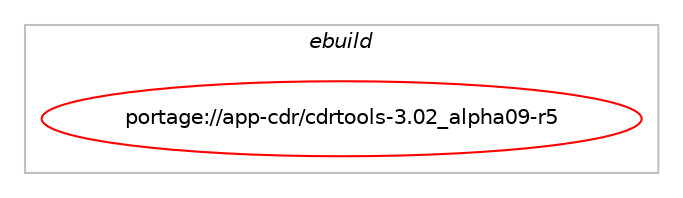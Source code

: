 digraph prolog {

# *************
# Graph options
# *************

newrank=true;
concentrate=true;
compound=true;
graph [rankdir=LR,fontname=Helvetica,fontsize=10,ranksep=1.5];#, ranksep=2.5, nodesep=0.2];
edge  [arrowhead=vee];
node  [fontname=Helvetica,fontsize=10];

# **********
# The ebuild
# **********

subgraph cluster_leftcol {
color=gray;
label=<<i>ebuild</i>>;
id [label="portage://app-cdr/cdrtools-3.02_alpha09-r5", color=red, width=4, href="../app-cdr/cdrtools-3.02_alpha09-r5.svg"];
}

# ****************
# The dependencies
# ****************

subgraph cluster_midcol {
color=gray;
label=<<i>dependencies</i>>;
subgraph cluster_compile {
fillcolor="#eeeeee";
style=filled;
label=<<i>compile</i>>;
# *** BEGIN UNKNOWN DEPENDENCY TYPE (TODO) ***
# id -> equal(use_conditional_group(positive,acl,portage://app-cdr/cdrtools-3.02_alpha09-r5,[package_dependency(portage://app-cdr/cdrtools-3.02_alpha09-r5,install,no,virtual,acl,none,[,,],[],[])]))
# *** END UNKNOWN DEPENDENCY TYPE (TODO) ***

# *** BEGIN UNKNOWN DEPENDENCY TYPE (TODO) ***
# id -> equal(use_conditional_group(positive,caps,portage://app-cdr/cdrtools-3.02_alpha09-r5,[package_dependency(portage://app-cdr/cdrtools-3.02_alpha09-r5,install,no,sys-libs,libcap,none,[,,],[],[])]))
# *** END UNKNOWN DEPENDENCY TYPE (TODO) ***

# *** BEGIN UNKNOWN DEPENDENCY TYPE (TODO) ***
# id -> equal(use_conditional_group(positive,nls,portage://app-cdr/cdrtools-3.02_alpha09-r5,[package_dependency(portage://app-cdr/cdrtools-3.02_alpha09-r5,install,no,virtual,libintl,none,[,,],[],[])]))
# *** END UNKNOWN DEPENDENCY TYPE (TODO) ***

# *** BEGIN UNKNOWN DEPENDENCY TYPE (TODO) ***
# id -> equal(use_conditional_group(positive,selinux,portage://app-cdr/cdrtools-3.02_alpha09-r5,[package_dependency(portage://app-cdr/cdrtools-3.02_alpha09-r5,install,no,sec-policy,selinux-cdrecord,none,[,,],[],[])]))
# *** END UNKNOWN DEPENDENCY TYPE (TODO) ***

}
subgraph cluster_compileandrun {
fillcolor="#eeeeee";
style=filled;
label=<<i>compile and run</i>>;
}
subgraph cluster_run {
fillcolor="#eeeeee";
style=filled;
label=<<i>run</i>>;
# *** BEGIN UNKNOWN DEPENDENCY TYPE (TODO) ***
# id -> equal(use_conditional_group(positive,acl,portage://app-cdr/cdrtools-3.02_alpha09-r5,[package_dependency(portage://app-cdr/cdrtools-3.02_alpha09-r5,run,no,virtual,acl,none,[,,],[],[])]))
# *** END UNKNOWN DEPENDENCY TYPE (TODO) ***

# *** BEGIN UNKNOWN DEPENDENCY TYPE (TODO) ***
# id -> equal(use_conditional_group(positive,caps,portage://app-cdr/cdrtools-3.02_alpha09-r5,[package_dependency(portage://app-cdr/cdrtools-3.02_alpha09-r5,run,no,sys-libs,libcap,none,[,,],[],[])]))
# *** END UNKNOWN DEPENDENCY TYPE (TODO) ***

# *** BEGIN UNKNOWN DEPENDENCY TYPE (TODO) ***
# id -> equal(use_conditional_group(positive,filecaps,portage://app-cdr/cdrtools-3.02_alpha09-r5,[package_dependency(portage://app-cdr/cdrtools-3.02_alpha09-r5,run,no,sys-libs,libcap,none,[,,],[],[])]))
# *** END UNKNOWN DEPENDENCY TYPE (TODO) ***

# *** BEGIN UNKNOWN DEPENDENCY TYPE (TODO) ***
# id -> equal(use_conditional_group(positive,nls,portage://app-cdr/cdrtools-3.02_alpha09-r5,[package_dependency(portage://app-cdr/cdrtools-3.02_alpha09-r5,run,no,virtual,libintl,none,[,,],[],[])]))
# *** END UNKNOWN DEPENDENCY TYPE (TODO) ***

# *** BEGIN UNKNOWN DEPENDENCY TYPE (TODO) ***
# id -> equal(use_conditional_group(positive,selinux,portage://app-cdr/cdrtools-3.02_alpha09-r5,[package_dependency(portage://app-cdr/cdrtools-3.02_alpha09-r5,run,no,sec-policy,selinux-cdrecord,none,[,,],[],[])]))
# *** END UNKNOWN DEPENDENCY TYPE (TODO) ***

}
}

# **************
# The candidates
# **************

subgraph cluster_choices {
rank=same;
color=gray;
label=<<i>candidates</i>>;

}

}
